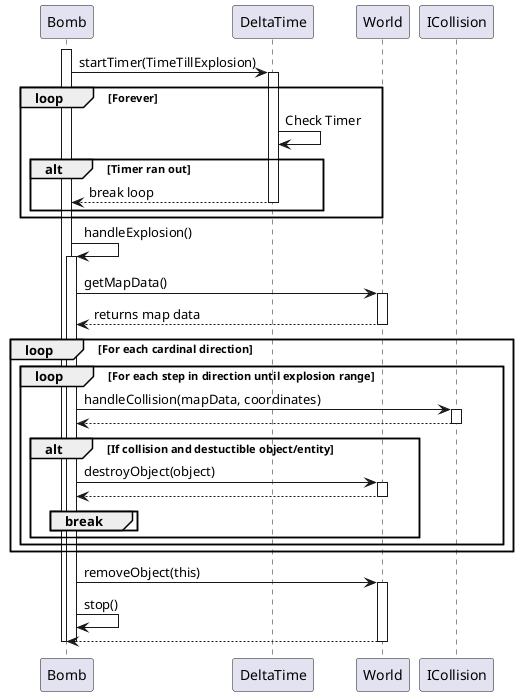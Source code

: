 @startuml

participant Bomb
participant DeltaTime
participant World
participant ICollision


activate Bomb

	Bomb->DeltaTime: startTimer(TimeTillExplosion)

	activate DeltaTime
	loop Forever
	DeltaTime -> DeltaTime: Check Timer
		alt Timer ran out
			DeltaTime-->Bomb: break loop
			deactivate DeltaTime
		end
	end

	Bomb -> Bomb: handleExplosion()
	activate Bomb

		' Map data is both objects and entities
		Bomb -> World: getMapData()
		activate World

		World --> Bomb: returns map data
		deactivate World


		loop For each cardinal direction
			loop For each step in direction until explosion range

				Bomb -> ICollision: handleCollision(mapData, coordinates)
				activate ICollision

				ICollision --> Bomb
				deactivate ICollision

				alt If collision and destuctible object/entity
					Bomb -> World: destroyObject(object)
					activate World

					World --> Bomb
					deactivate World
					break
					end
				end
			end
		end

		Bomb -> World: removeObject(this)
		activate World

		Bomb -> Bomb: stop()

		World --> Bomb
		deactivate World

	deactivate Bomb

deactivate Bomb

@enduml